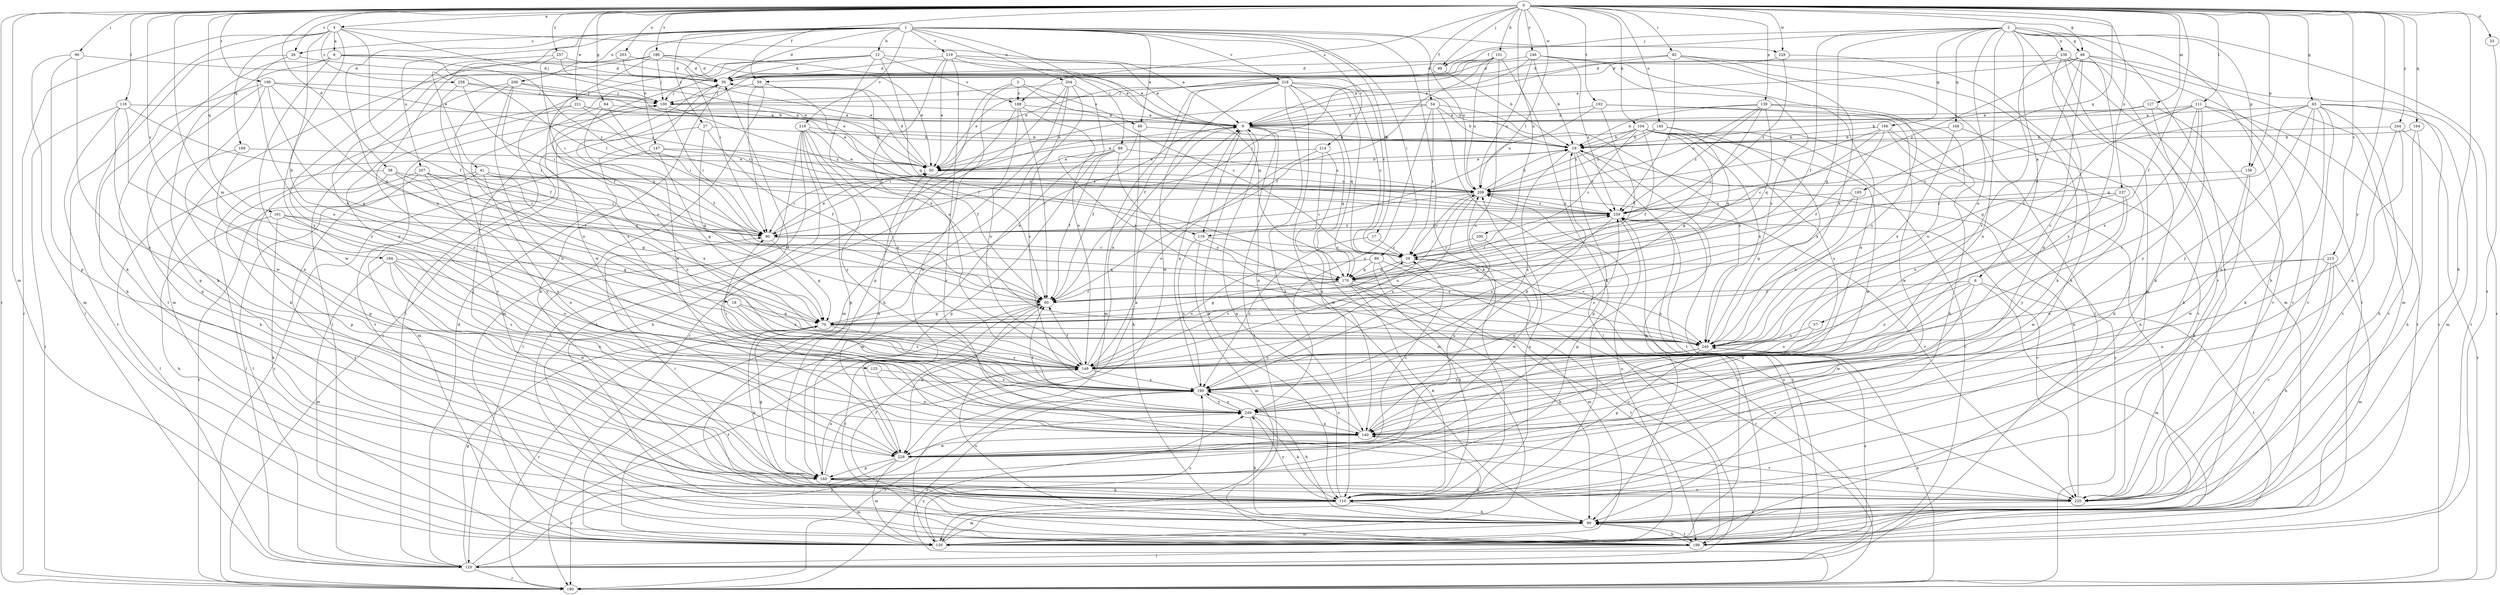 strict digraph  {
0;
1;
2;
3;
4;
6;
8;
9;
12;
17;
18;
19;
26;
27;
29;
33;
38;
39;
41;
49;
50;
54;
57;
59;
60;
64;
65;
66;
70;
80;
82;
86;
89;
90;
96;
99;
100;
101;
104;
110;
111;
116;
119;
120;
125;
127;
130;
139;
140;
145;
147;
149;
158;
160;
161;
164;
165;
166;
168;
169;
170;
180;
184;
186;
189;
190;
192;
198;
199;
200;
203;
204;
206;
207;
209;
213;
214;
216;
218;
219;
220;
221;
228;
229;
237;
238;
240;
244;
246;
249;
257;
258;
259;
0 -> 4  [label=a];
0 -> 26  [label=c];
0 -> 33  [label=d];
0 -> 38  [label=d];
0 -> 54  [label=f];
0 -> 57  [label=f];
0 -> 59  [label=f];
0 -> 64  [label=g];
0 -> 65  [label=g];
0 -> 66  [label=g];
0 -> 80  [label=h];
0 -> 82  [label=i];
0 -> 96  [label=j];
0 -> 99  [label=j];
0 -> 101  [label=k];
0 -> 104  [label=k];
0 -> 111  [label=l];
0 -> 116  [label=l];
0 -> 119  [label=l];
0 -> 125  [label=m];
0 -> 127  [label=m];
0 -> 130  [label=m];
0 -> 139  [label=n];
0 -> 145  [label=o];
0 -> 158  [label=p];
0 -> 161  [label=q];
0 -> 164  [label=q];
0 -> 165  [label=q];
0 -> 180  [label=r];
0 -> 184  [label=s];
0 -> 186  [label=s];
0 -> 189  [label=s];
0 -> 192  [label=t];
0 -> 198  [label=t];
0 -> 200  [label=u];
0 -> 203  [label=u];
0 -> 213  [label=v];
0 -> 221  [label=w];
0 -> 228  [label=w];
0 -> 237  [label=x];
0 -> 244  [label=y];
0 -> 246  [label=y];
0 -> 249  [label=y];
0 -> 257  [label=z];
1 -> 12  [label=b];
1 -> 17  [label=b];
1 -> 26  [label=c];
1 -> 27  [label=c];
1 -> 39  [label=d];
1 -> 41  [label=e];
1 -> 49  [label=e];
1 -> 86  [label=i];
1 -> 89  [label=i];
1 -> 90  [label=i];
1 -> 110  [label=k];
1 -> 147  [label=o];
1 -> 149  [label=o];
1 -> 204  [label=u];
1 -> 206  [label=u];
1 -> 207  [label=u];
1 -> 209  [label=u];
1 -> 214  [label=v];
1 -> 216  [label=v];
1 -> 218  [label=v];
1 -> 219  [label=v];
1 -> 228  [label=w];
2 -> 6  [label=a];
2 -> 59  [label=f];
2 -> 60  [label=f];
2 -> 66  [label=g];
2 -> 70  [label=g];
2 -> 80  [label=h];
2 -> 99  [label=j];
2 -> 130  [label=m];
2 -> 140  [label=n];
2 -> 149  [label=o];
2 -> 158  [label=p];
2 -> 166  [label=q];
2 -> 168  [label=q];
2 -> 180  [label=r];
2 -> 220  [label=v];
2 -> 238  [label=x];
3 -> 29  [label=c];
3 -> 49  [label=e];
3 -> 160  [label=p];
3 -> 189  [label=s];
3 -> 229  [label=w];
4 -> 8  [label=a];
4 -> 9  [label=a];
4 -> 18  [label=b];
4 -> 60  [label=f];
4 -> 100  [label=j];
4 -> 110  [label=k];
4 -> 169  [label=q];
4 -> 180  [label=r];
4 -> 249  [label=y];
4 -> 258  [label=z];
6 -> 60  [label=f];
6 -> 130  [label=m];
6 -> 140  [label=n];
6 -> 149  [label=o];
6 -> 199  [label=t];
6 -> 229  [label=w];
8 -> 39  [label=d];
8 -> 110  [label=k];
8 -> 119  [label=l];
8 -> 199  [label=t];
8 -> 229  [label=w];
8 -> 259  [label=z];
9 -> 19  [label=b];
9 -> 90  [label=i];
9 -> 110  [label=k];
9 -> 119  [label=l];
9 -> 140  [label=n];
9 -> 170  [label=q];
9 -> 199  [label=t];
12 -> 9  [label=a];
12 -> 39  [label=d];
12 -> 120  [label=l];
12 -> 149  [label=o];
12 -> 170  [label=q];
12 -> 189  [label=s];
12 -> 229  [label=w];
12 -> 240  [label=x];
17 -> 29  [label=c];
17 -> 190  [label=s];
18 -> 70  [label=g];
18 -> 190  [label=s];
18 -> 240  [label=x];
19 -> 50  [label=e];
19 -> 80  [label=h];
19 -> 160  [label=p];
19 -> 190  [label=s];
19 -> 199  [label=t];
19 -> 259  [label=z];
26 -> 39  [label=d];
26 -> 120  [label=l];
26 -> 149  [label=o];
27 -> 19  [label=b];
27 -> 60  [label=f];
27 -> 70  [label=g];
27 -> 130  [label=m];
29 -> 170  [label=q];
33 -> 199  [label=t];
38 -> 90  [label=i];
38 -> 120  [label=l];
38 -> 160  [label=p];
38 -> 170  [label=q];
38 -> 209  [label=u];
39 -> 100  [label=j];
39 -> 110  [label=k];
39 -> 180  [label=r];
41 -> 120  [label=l];
41 -> 140  [label=n];
41 -> 149  [label=o];
41 -> 180  [label=r];
41 -> 209  [label=u];
41 -> 240  [label=x];
49 -> 19  [label=b];
49 -> 60  [label=f];
49 -> 80  [label=h];
50 -> 19  [label=b];
50 -> 39  [label=d];
50 -> 90  [label=i];
50 -> 209  [label=u];
54 -> 9  [label=a];
54 -> 19  [label=b];
54 -> 29  [label=c];
54 -> 50  [label=e];
54 -> 120  [label=l];
54 -> 240  [label=x];
54 -> 249  [label=y];
57 -> 149  [label=o];
57 -> 240  [label=x];
59 -> 60  [label=f];
59 -> 90  [label=i];
59 -> 100  [label=j];
59 -> 130  [label=m];
60 -> 70  [label=g];
60 -> 199  [label=t];
60 -> 229  [label=w];
64 -> 9  [label=a];
64 -> 60  [label=f];
64 -> 90  [label=i];
64 -> 149  [label=o];
65 -> 9  [label=a];
65 -> 80  [label=h];
65 -> 90  [label=i];
65 -> 110  [label=k];
65 -> 130  [label=m];
65 -> 140  [label=n];
65 -> 170  [label=q];
65 -> 199  [label=t];
65 -> 220  [label=v];
65 -> 249  [label=y];
66 -> 9  [label=a];
66 -> 39  [label=d];
66 -> 130  [label=m];
66 -> 180  [label=r];
66 -> 190  [label=s];
66 -> 240  [label=x];
66 -> 249  [label=y];
66 -> 259  [label=z];
70 -> 9  [label=a];
70 -> 110  [label=k];
70 -> 180  [label=r];
70 -> 190  [label=s];
70 -> 240  [label=x];
80 -> 60  [label=f];
80 -> 130  [label=m];
80 -> 149  [label=o];
80 -> 199  [label=t];
82 -> 9  [label=a];
82 -> 39  [label=d];
82 -> 110  [label=k];
82 -> 120  [label=l];
82 -> 240  [label=x];
82 -> 259  [label=z];
86 -> 110  [label=k];
86 -> 130  [label=m];
86 -> 149  [label=o];
86 -> 170  [label=q];
86 -> 180  [label=r];
89 -> 50  [label=e];
89 -> 60  [label=f];
89 -> 130  [label=m];
89 -> 160  [label=p];
89 -> 209  [label=u];
89 -> 240  [label=x];
90 -> 29  [label=c];
90 -> 50  [label=e];
90 -> 70  [label=g];
90 -> 259  [label=z];
96 -> 39  [label=d];
96 -> 130  [label=m];
96 -> 140  [label=n];
96 -> 160  [label=p];
99 -> 19  [label=b];
99 -> 229  [label=w];
100 -> 9  [label=a];
100 -> 90  [label=i];
100 -> 199  [label=t];
100 -> 259  [label=z];
101 -> 39  [label=d];
101 -> 50  [label=e];
101 -> 60  [label=f];
101 -> 90  [label=i];
101 -> 110  [label=k];
101 -> 190  [label=s];
101 -> 209  [label=u];
104 -> 19  [label=b];
104 -> 29  [label=c];
104 -> 50  [label=e];
104 -> 60  [label=f];
104 -> 70  [label=g];
104 -> 120  [label=l];
104 -> 180  [label=r];
104 -> 190  [label=s];
104 -> 209  [label=u];
104 -> 229  [label=w];
104 -> 240  [label=x];
110 -> 9  [label=a];
110 -> 80  [label=h];
110 -> 130  [label=m];
110 -> 209  [label=u];
110 -> 249  [label=y];
111 -> 9  [label=a];
111 -> 29  [label=c];
111 -> 70  [label=g];
111 -> 190  [label=s];
111 -> 199  [label=t];
111 -> 220  [label=v];
111 -> 240  [label=x];
111 -> 249  [label=y];
116 -> 9  [label=a];
116 -> 90  [label=i];
116 -> 140  [label=n];
116 -> 160  [label=p];
116 -> 180  [label=r];
116 -> 199  [label=t];
119 -> 29  [label=c];
119 -> 130  [label=m];
119 -> 190  [label=s];
119 -> 240  [label=x];
120 -> 29  [label=c];
120 -> 39  [label=d];
120 -> 60  [label=f];
120 -> 70  [label=g];
120 -> 180  [label=r];
120 -> 249  [label=y];
125 -> 140  [label=n];
125 -> 190  [label=s];
127 -> 9  [label=a];
127 -> 19  [label=b];
127 -> 110  [label=k];
127 -> 220  [label=v];
130 -> 140  [label=n];
130 -> 190  [label=s];
130 -> 209  [label=u];
130 -> 259  [label=z];
139 -> 9  [label=a];
139 -> 19  [label=b];
139 -> 29  [label=c];
139 -> 149  [label=o];
139 -> 170  [label=q];
139 -> 209  [label=u];
139 -> 240  [label=x];
139 -> 259  [label=z];
140 -> 19  [label=b];
140 -> 190  [label=s];
140 -> 220  [label=v];
140 -> 229  [label=w];
145 -> 19  [label=b];
145 -> 170  [label=q];
145 -> 209  [label=u];
145 -> 240  [label=x];
147 -> 50  [label=e];
147 -> 70  [label=g];
147 -> 180  [label=r];
147 -> 259  [label=z];
149 -> 9  [label=a];
149 -> 29  [label=c];
149 -> 60  [label=f];
149 -> 190  [label=s];
149 -> 209  [label=u];
158 -> 110  [label=k];
158 -> 209  [label=u];
158 -> 229  [label=w];
160 -> 9  [label=a];
160 -> 70  [label=g];
160 -> 100  [label=j];
160 -> 110  [label=k];
160 -> 130  [label=m];
160 -> 149  [label=o];
160 -> 209  [label=u];
160 -> 220  [label=v];
161 -> 70  [label=g];
161 -> 80  [label=h];
161 -> 90  [label=i];
161 -> 110  [label=k];
161 -> 149  [label=o];
164 -> 19  [label=b];
164 -> 80  [label=h];
164 -> 220  [label=v];
165 -> 70  [label=g];
165 -> 240  [label=x];
165 -> 259  [label=z];
166 -> 19  [label=b];
166 -> 29  [label=c];
166 -> 60  [label=f];
166 -> 80  [label=h];
166 -> 209  [label=u];
166 -> 220  [label=v];
168 -> 19  [label=b];
168 -> 110  [label=k];
168 -> 240  [label=x];
169 -> 50  [label=e];
169 -> 110  [label=k];
169 -> 160  [label=p];
170 -> 60  [label=f];
170 -> 70  [label=g];
170 -> 80  [label=h];
170 -> 110  [label=k];
170 -> 199  [label=t];
170 -> 240  [label=x];
170 -> 259  [label=z];
180 -> 190  [label=s];
180 -> 240  [label=x];
180 -> 249  [label=y];
184 -> 130  [label=m];
184 -> 140  [label=n];
184 -> 149  [label=o];
184 -> 170  [label=q];
184 -> 190  [label=s];
184 -> 229  [label=w];
186 -> 9  [label=a];
186 -> 39  [label=d];
186 -> 50  [label=e];
186 -> 60  [label=f];
186 -> 100  [label=j];
186 -> 130  [label=m];
186 -> 249  [label=y];
189 -> 9  [label=a];
189 -> 60  [label=f];
189 -> 149  [label=o];
189 -> 199  [label=t];
189 -> 240  [label=x];
190 -> 9  [label=a];
190 -> 80  [label=h];
190 -> 90  [label=i];
190 -> 180  [label=r];
190 -> 249  [label=y];
190 -> 259  [label=z];
192 -> 9  [label=a];
192 -> 60  [label=f];
192 -> 80  [label=h];
192 -> 209  [label=u];
192 -> 229  [label=w];
198 -> 70  [label=g];
198 -> 100  [label=j];
198 -> 110  [label=k];
198 -> 160  [label=p];
198 -> 170  [label=q];
198 -> 209  [label=u];
198 -> 229  [label=w];
199 -> 29  [label=c];
199 -> 80  [label=h];
199 -> 120  [label=l];
199 -> 240  [label=x];
199 -> 259  [label=z];
200 -> 29  [label=c];
200 -> 229  [label=w];
203 -> 39  [label=d];
203 -> 50  [label=e];
203 -> 240  [label=x];
204 -> 80  [label=h];
204 -> 100  [label=j];
204 -> 130  [label=m];
204 -> 149  [label=o];
204 -> 180  [label=r];
204 -> 190  [label=s];
206 -> 19  [label=b];
206 -> 100  [label=j];
206 -> 120  [label=l];
206 -> 140  [label=n];
206 -> 190  [label=s];
206 -> 220  [label=v];
207 -> 70  [label=g];
207 -> 90  [label=i];
207 -> 120  [label=l];
207 -> 199  [label=t];
207 -> 209  [label=u];
207 -> 249  [label=y];
209 -> 19  [label=b];
209 -> 29  [label=c];
209 -> 39  [label=d];
209 -> 90  [label=i];
209 -> 190  [label=s];
209 -> 220  [label=v];
209 -> 259  [label=z];
213 -> 80  [label=h];
213 -> 130  [label=m];
213 -> 140  [label=n];
213 -> 149  [label=o];
213 -> 170  [label=q];
213 -> 220  [label=v];
214 -> 50  [label=e];
214 -> 130  [label=m];
214 -> 140  [label=n];
214 -> 149  [label=o];
216 -> 19  [label=b];
216 -> 60  [label=f];
216 -> 80  [label=h];
216 -> 120  [label=l];
216 -> 149  [label=o];
216 -> 160  [label=p];
216 -> 199  [label=t];
216 -> 249  [label=y];
218 -> 19  [label=b];
218 -> 29  [label=c];
218 -> 50  [label=e];
218 -> 60  [label=f];
218 -> 80  [label=h];
218 -> 100  [label=j];
218 -> 110  [label=k];
218 -> 130  [label=m];
218 -> 170  [label=q];
218 -> 220  [label=v];
218 -> 229  [label=w];
219 -> 9  [label=a];
219 -> 29  [label=c];
219 -> 39  [label=d];
219 -> 50  [label=e];
219 -> 149  [label=o];
219 -> 170  [label=q];
219 -> 220  [label=v];
220 -> 19  [label=b];
220 -> 80  [label=h];
220 -> 90  [label=i];
221 -> 9  [label=a];
221 -> 50  [label=e];
221 -> 110  [label=k];
221 -> 190  [label=s];
221 -> 259  [label=z];
228 -> 39  [label=d];
228 -> 110  [label=k];
228 -> 259  [label=z];
229 -> 29  [label=c];
229 -> 50  [label=e];
229 -> 130  [label=m];
229 -> 160  [label=p];
229 -> 180  [label=r];
237 -> 229  [label=w];
237 -> 240  [label=x];
237 -> 249  [label=y];
237 -> 259  [label=z];
238 -> 39  [label=d];
238 -> 110  [label=k];
238 -> 130  [label=m];
238 -> 140  [label=n];
238 -> 190  [label=s];
238 -> 199  [label=t];
238 -> 220  [label=v];
240 -> 149  [label=o];
240 -> 160  [label=p];
240 -> 249  [label=y];
244 -> 19  [label=b];
244 -> 140  [label=n];
244 -> 180  [label=r];
244 -> 220  [label=v];
246 -> 9  [label=a];
246 -> 19  [label=b];
246 -> 39  [label=d];
246 -> 140  [label=n];
246 -> 209  [label=u];
246 -> 240  [label=x];
246 -> 259  [label=z];
249 -> 39  [label=d];
249 -> 60  [label=f];
249 -> 80  [label=h];
249 -> 110  [label=k];
249 -> 140  [label=n];
249 -> 190  [label=s];
257 -> 39  [label=d];
257 -> 50  [label=e];
257 -> 90  [label=i];
257 -> 249  [label=y];
258 -> 50  [label=e];
258 -> 60  [label=f];
258 -> 90  [label=i];
258 -> 100  [label=j];
259 -> 90  [label=i];
259 -> 149  [label=o];
259 -> 160  [label=p];
259 -> 199  [label=t];
259 -> 209  [label=u];
259 -> 220  [label=v];
}
